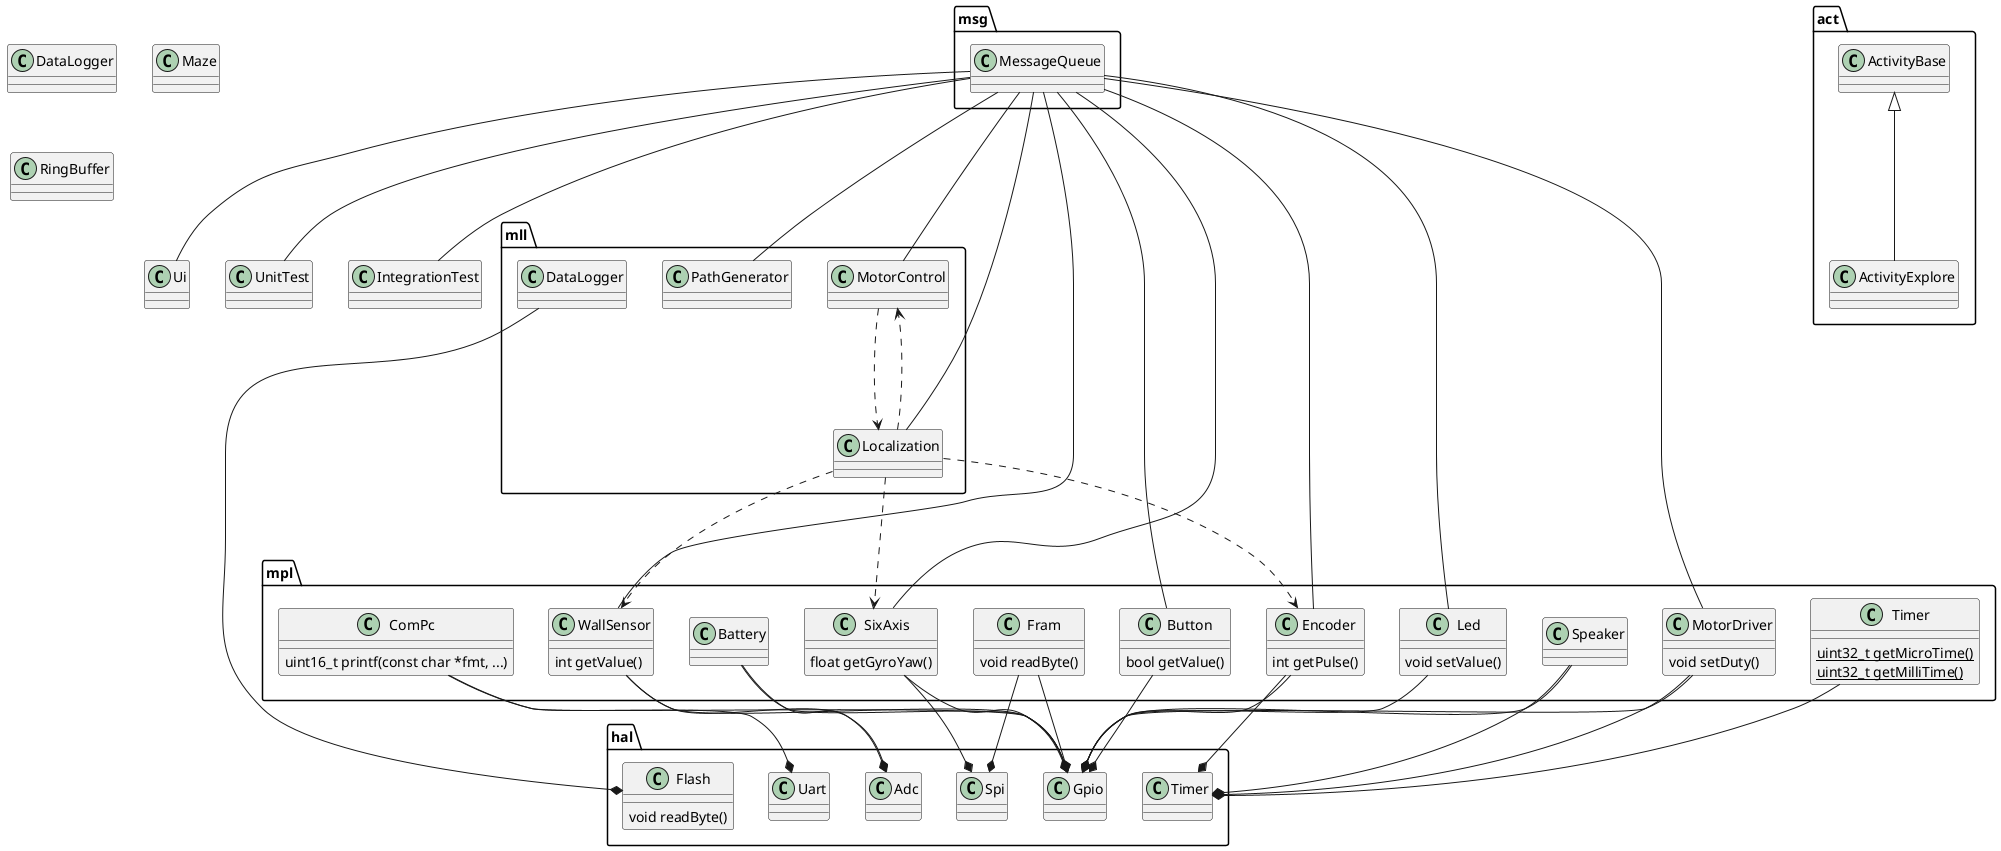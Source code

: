 @startuml violetta

set namespaceSeparator ::

mpl::MotorDriver --* hal::Gpio
mpl::MotorDriver --* hal::Timer
mpl::Encoder --* hal::Gpio
mpl::Encoder --* hal::Timer
mpl::WallSensor --* hal::Gpio
mpl::WallSensor --* hal::Adc
mpl::Button --* hal::Gpio
mpl::SixAxis --* hal::Gpio
mpl::SixAxis --* hal::Spi
mpl::Led --* hal::Gpio
mpl::Speaker --* hal::Gpio
mpl::Speaker --* hal::Timer
mpl::Battery --* hal::Gpio
mpl::Battery --* hal::Adc
mpl::Fram --* hal::Gpio
mpl::Fram --* hal::Spi
mpl::ComPc --* hal::Gpio
mpl::ComPc --* hal::Uart
mpl::Timer --* hal::Timer

msg::MessageQueue --- mpl::MotorDriver
msg::MessageQueue --- mpl::Encoder
msg::MessageQueue --- mpl::WallSensor
msg::MessageQueue --- mpl::Button
msg::MessageQueue --- mpl::SixAxis
msg::MessageQueue --- mpl::Led
msg::MessageQueue --- mll::MotorControl
msg::MessageQueue --- mll::Localization
msg::MessageQueue --- mll::PathGenerator
msg::MessageQueue --- Ui
msg::MessageQueue --- UnitTest
msg::MessageQueue --- IntegrationTest

mll::Localization ...> mpl::Encoder
mll::Localization ...> mpl::WallSensor
mll::Localization ...> mpl::SixAxis
mll::Localization ...> mll::MotorControl

mll::MotorControl ...> mll::Localization
mll::DataLogger --* hal::Flash

act::ActivityBase <|--- act::ActivityExplore

'MeSsaGe名前空間
namespace msg {
    class MessageQueue {

    }
}

'HardwareAbstractionLayer名前空間
namespace hal {
    class Spi {

    }

    class Uart {

    }

    class Gpio {

    }

    class Timer {

    }

    class Adc {

    }

    class Flash {
        void readByte()
    }
}

'MousePeripheralLibrary名前空間
namespace mpl {
    class Battery {

    }

    class MotorDriver {
        void setDuty()
    }

    class Encoder {
        int getPulse()
    }

    class WallSensor {
        int getValue()
    }

    class Button {
        bool getValue()
    }

    class SixAxis {
        float getGyroYaw()
    }

    class Led {
        void setValue()
    }

    class Speaker {

    }

    class Fram {
        void readByte()
    }

    class ComPc {
        uint16_t printf(const char *fmt, ...)
    }

    class Timer {
        {static} uint32_t getMicroTime()
        {static} uint32_t getMilliTime()
    }
}

'MouseLogicLibrary名前空間
namespace mll {
    class MotorControl {

    }

    class Localization {

    }

    class PathGenerator {

    }
}

'ACTivity名前空間
namespace act {
    class ActivityBase {

    }

    class ActivityExplore {

    }
}

class DataLogger {

}

class Ui {

}

class Maze {

}

class IntegrationTest {

}

class UnitTest {

}

class RingBuffer {

}

@enduml
